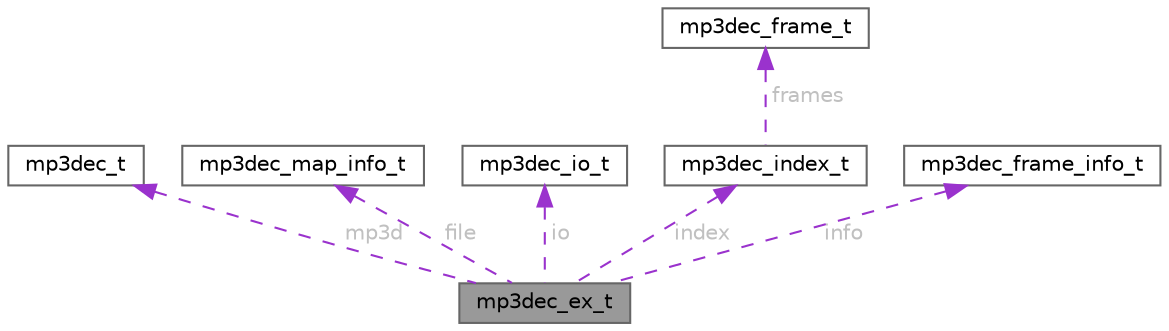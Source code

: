 digraph "mp3dec_ex_t"
{
 // LATEX_PDF_SIZE
  bgcolor="transparent";
  edge [fontname=Helvetica,fontsize=10,labelfontname=Helvetica,labelfontsize=10];
  node [fontname=Helvetica,fontsize=10,shape=box,height=0.2,width=0.4];
  Node1 [id="Node000001",label="mp3dec_ex_t",height=0.2,width=0.4,color="gray40", fillcolor="grey60", style="filled", fontcolor="black",tooltip=" "];
  Node2 -> Node1 [id="edge1_Node000001_Node000002",dir="back",color="darkorchid3",style="dashed",tooltip=" ",label=" mp3d",fontcolor="grey" ];
  Node2 [id="Node000002",label="mp3dec_t",height=0.2,width=0.4,color="gray40", fillcolor="white", style="filled",URL="$structmp3dec__t.html",tooltip=" "];
  Node3 -> Node1 [id="edge2_Node000001_Node000003",dir="back",color="darkorchid3",style="dashed",tooltip=" ",label=" file",fontcolor="grey" ];
  Node3 [id="Node000003",label="mp3dec_map_info_t",height=0.2,width=0.4,color="gray40", fillcolor="white", style="filled",URL="$structmp3dec__map__info__t.html",tooltip=" "];
  Node4 -> Node1 [id="edge3_Node000001_Node000004",dir="back",color="darkorchid3",style="dashed",tooltip=" ",label=" io",fontcolor="grey" ];
  Node4 [id="Node000004",label="mp3dec_io_t",height=0.2,width=0.4,color="gray40", fillcolor="white", style="filled",URL="$structmp3dec__io__t.html",tooltip=" "];
  Node5 -> Node1 [id="edge4_Node000001_Node000005",dir="back",color="darkorchid3",style="dashed",tooltip=" ",label=" index",fontcolor="grey" ];
  Node5 [id="Node000005",label="mp3dec_index_t",height=0.2,width=0.4,color="gray40", fillcolor="white", style="filled",URL="$structmp3dec__index__t.html",tooltip=" "];
  Node6 -> Node5 [id="edge5_Node000005_Node000006",dir="back",color="darkorchid3",style="dashed",tooltip=" ",label=" frames",fontcolor="grey" ];
  Node6 [id="Node000006",label="mp3dec_frame_t",height=0.2,width=0.4,color="gray40", fillcolor="white", style="filled",URL="$structmp3dec__frame__t.html",tooltip=" "];
  Node7 -> Node1 [id="edge6_Node000001_Node000007",dir="back",color="darkorchid3",style="dashed",tooltip=" ",label=" info",fontcolor="grey" ];
  Node7 [id="Node000007",label="mp3dec_frame_info_t",height=0.2,width=0.4,color="gray40", fillcolor="white", style="filled",URL="$structmp3dec__frame__info__t.html",tooltip=" "];
}
